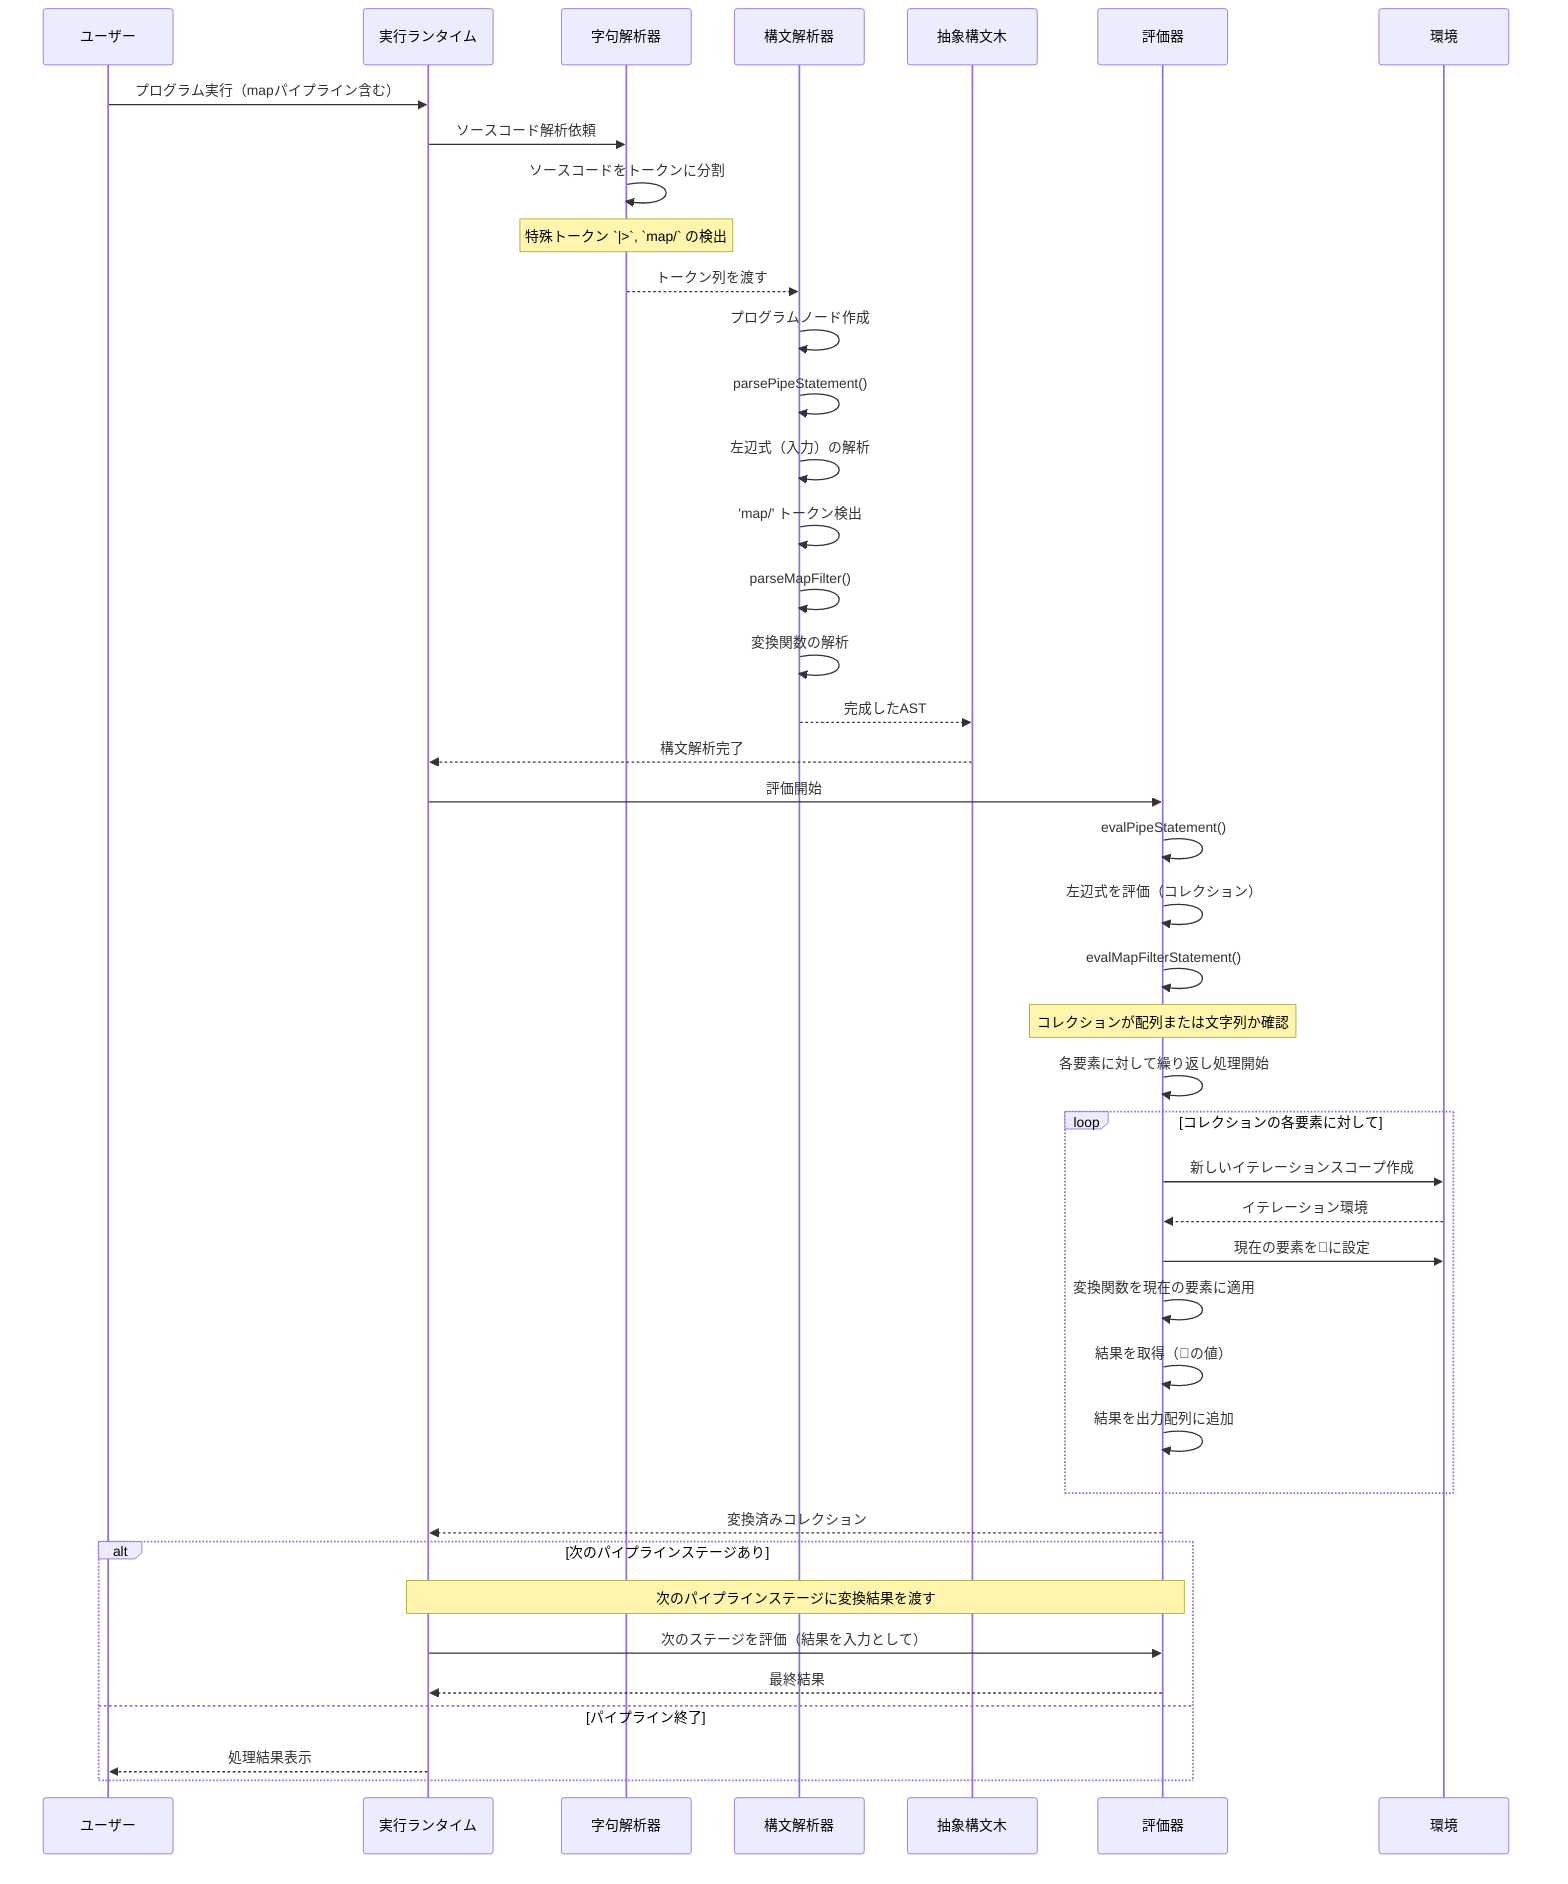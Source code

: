 sequenceDiagram
    %% シーケンス図のパーティシパント定義
    participant User as ユーザー
    participant Runtime as 実行ランタイム
    participant Lexer as 字句解析器
    participant Parser as 構文解析器
    participant AST as 抽象構文木
    participant Evaluator as 評価器
    participant Environment as 環境

    %% プログラム実行開始
    User->>Runtime: プログラム実行（mapパイプライン含む）
    Runtime->>Lexer: ソースコード解析依頼
    
    %% 字句解析プロセス
    Lexer->>Lexer: ソースコードをトークンに分割
    Note over Lexer: 特殊トークン `|>`, `map/` の検出
    Lexer-->>Parser: トークン列を渡す
    
    %% 構文解析プロセス
    Parser->>Parser: プログラムノード作成
    
    %% パイプライン構文の解析
    Parser->>Parser: parsePipeStatement()
    Parser->>Parser: 左辺式（入力）の解析
    
    %% mapパイプラインの解析
    Parser->>Parser: 'map/' トークン検出
    Parser->>Parser: parseMapFilter() 
    Parser->>Parser: 変換関数の解析
    
    %% AST構築完了
    Parser-->>AST: 完成したAST
    AST-->>Runtime: 構文解析完了
    
    %% 評価プロセス開始
    Runtime->>Evaluator: 評価開始
    
    %% パイプライン入力の評価
    Evaluator->>Evaluator: evalPipeStatement()
    Evaluator->>Evaluator: 左辺式を評価（コレクション）
    
    %% mapパイプラインの評価
    Evaluator->>Evaluator: evalMapFilterStatement()
    Note over Evaluator: コレクションが配列または文字列か確認
    
    %% mapの処理（イテレーション開始）
    Evaluator->>Evaluator: 各要素に対して繰り返し処理開始
    
    loop コレクションの各要素に対して
        %% 新しい環境を作成
        Evaluator->>Environment: 新しいイテレーションスコープ作成
        Environment-->>Evaluator: イテレーション環境
        
        %% 現在の要素を🍕に設定
        Evaluator->>Environment: 現在の要素を🍕に設定
        
        %% 変換関数を評価
        Evaluator->>Evaluator: 変換関数を現在の要素に適用
        Evaluator->>Evaluator: 結果を取得（💩の値）
        
        %% 結果を新しい配列に追加
        Evaluator->>Evaluator: 結果を出力配列に追加
    end
    
    %% 変換結果を返却
    Evaluator-->>Runtime: 変換済みコレクション
    
    %% 次のパイプラインステージがあれば継続
    alt 次のパイプラインステージあり
        Note over Runtime, Evaluator: 次のパイプラインステージに変換結果を渡す
        Runtime->>Evaluator: 次のステージを評価（結果を入力として）
        Evaluator-->>Runtime: 最終結果
    else パイプライン終了
        Runtime-->>User: 処理結果表示
    end
